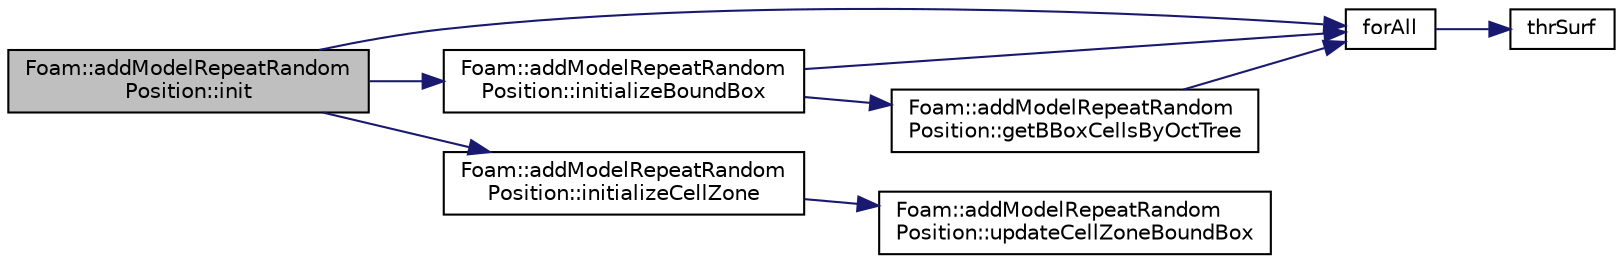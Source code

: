 digraph "Foam::addModelRepeatRandomPosition::init"
{
 // LATEX_PDF_SIZE
  edge [fontname="Helvetica",fontsize="10",labelfontname="Helvetica",labelfontsize="10"];
  node [fontname="Helvetica",fontsize="10",shape=record];
  rankdir="LR";
  Node1 [label="Foam::addModelRepeatRandom\lPosition::init",height=0.2,width=0.4,color="black", fillcolor="grey75", style="filled", fontcolor="black",tooltip=" "];
  Node1 -> Node2 [color="midnightblue",fontsize="10",style="solid"];
  Node2 [label="forAll",height=0.2,width=0.4,color="black", fillcolor="white", style="filled",URL="$addModels_2initializeAddModels_8H.html#adcd69a620b2d93c893cbf0e92bb7c5d7",tooltip=" "];
  Node2 -> Node3 [color="midnightblue",fontsize="10",style="solid"];
  Node3 [label="thrSurf",height=0.2,width=0.4,color="black", fillcolor="white", style="filled",URL="$addModels_2initializeAddModels_8H.html#a12947c9cf4cff46d3d0a324e3e718f45",tooltip=" "];
  Node1 -> Node4 [color="midnightblue",fontsize="10",style="solid"];
  Node4 [label="Foam::addModelRepeatRandom\lPosition::initializeBoundBox",height=0.2,width=0.4,color="black", fillcolor="white", style="filled",URL="$classFoam_1_1addModelRepeatRandomPosition.html#aaa4f15ee673c2927dd22b60284abf7d6",tooltip=" "];
  Node4 -> Node2 [color="midnightblue",fontsize="10",style="solid"];
  Node4 -> Node5 [color="midnightblue",fontsize="10",style="solid"];
  Node5 [label="Foam::addModelRepeatRandom\lPosition::getBBoxCellsByOctTree",height=0.2,width=0.4,color="black", fillcolor="white", style="filled",URL="$classFoam_1_1addModelRepeatRandomPosition.html#af59ee683b4511d32cf880a5325a5eb4a",tooltip=" "];
  Node5 -> Node2 [color="midnightblue",fontsize="10",style="solid"];
  Node1 -> Node6 [color="midnightblue",fontsize="10",style="solid"];
  Node6 [label="Foam::addModelRepeatRandom\lPosition::initializeCellZone",height=0.2,width=0.4,color="black", fillcolor="white", style="filled",URL="$classFoam_1_1addModelRepeatRandomPosition.html#af0170a46eedc795704e653d1be3e148e",tooltip=" "];
  Node6 -> Node7 [color="midnightblue",fontsize="10",style="solid"];
  Node7 [label="Foam::addModelRepeatRandom\lPosition::updateCellZoneBoundBox",height=0.2,width=0.4,color="black", fillcolor="white", style="filled",URL="$classFoam_1_1addModelRepeatRandomPosition.html#a6add78d4d409083549aca97b77159441",tooltip=" "];
}
